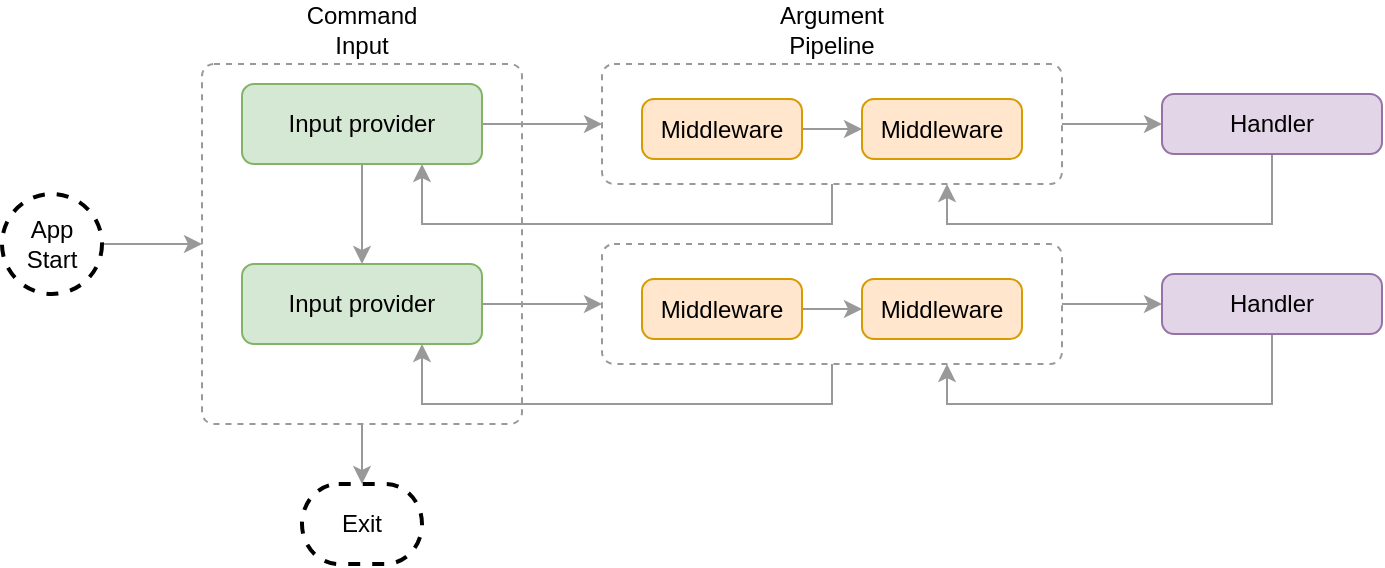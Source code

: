 <mxfile version="14.5.1" type="device"><diagram id="rFN18unvIVqhDe3HNqKS" name="Page-1"><mxGraphModel dx="1088" dy="968" grid="1" gridSize="10" guides="1" tooltips="1" connect="1" arrows="1" fold="1" page="0" pageScale="1" pageWidth="850" pageHeight="1100" math="0" shadow="0"><root><mxCell id="0"/><mxCell id="1" parent="0"/><mxCell id="E2MS3tGJ7QTL2qKhv_tm-17" style="edgeStyle=orthogonalEdgeStyle;rounded=0;orthogonalLoop=1;jettySize=auto;html=1;exitX=0.5;exitY=1;exitDx=0;exitDy=0;entryX=0.75;entryY=1;entryDx=0;entryDy=0;strokeColor=#999999;" edge="1" parent="1" source="E2MS3tGJ7QTL2qKhv_tm-11" target="E2MS3tGJ7QTL2qKhv_tm-2"><mxGeometry relative="1" as="geometry"/></mxCell><mxCell id="E2MS3tGJ7QTL2qKhv_tm-33" style="edgeStyle=orthogonalEdgeStyle;rounded=0;orthogonalLoop=1;jettySize=auto;html=1;exitX=1;exitY=0.5;exitDx=0;exitDy=0;entryX=0;entryY=0.5;entryDx=0;entryDy=0;strokeColor=#999999;" edge="1" parent="1" source="E2MS3tGJ7QTL2qKhv_tm-11" target="E2MS3tGJ7QTL2qKhv_tm-31"><mxGeometry relative="1" as="geometry"/></mxCell><mxCell id="E2MS3tGJ7QTL2qKhv_tm-11" value="" style="rounded=1;whiteSpace=wrap;html=1;absoluteArcSize=1;arcSize=12;fillColor=none;strokeColor=#999999;dashed=1;" vertex="1" parent="1"><mxGeometry x="310" y="280" width="230" height="60" as="geometry"/></mxCell><mxCell id="E2MS3tGJ7QTL2qKhv_tm-28" style="edgeStyle=orthogonalEdgeStyle;rounded=0;orthogonalLoop=1;jettySize=auto;html=1;exitX=0.5;exitY=1;exitDx=0;exitDy=0;entryX=0.5;entryY=0;entryDx=0;entryDy=0;entryPerimeter=0;strokeColor=#999999;" edge="1" parent="1" source="E2MS3tGJ7QTL2qKhv_tm-6"><mxGeometry relative="1" as="geometry"><mxPoint x="190" y="490" as="targetPoint"/></mxGeometry></mxCell><mxCell id="E2MS3tGJ7QTL2qKhv_tm-6" value="" style="rounded=1;whiteSpace=wrap;html=1;absoluteArcSize=1;arcSize=12;fillColor=none;strokeColor=#999999;dashed=1;" vertex="1" parent="1"><mxGeometry x="110" y="280" width="160" height="180" as="geometry"/></mxCell><mxCell id="E2MS3tGJ7QTL2qKhv_tm-23" style="edgeStyle=orthogonalEdgeStyle;rounded=0;orthogonalLoop=1;jettySize=auto;html=1;exitX=1;exitY=0.5;exitDx=0;exitDy=0;entryX=0;entryY=0.5;entryDx=0;entryDy=0;strokeColor=#999999;" edge="1" parent="1" source="E2MS3tGJ7QTL2qKhv_tm-1" target="E2MS3tGJ7QTL2qKhv_tm-19"><mxGeometry relative="1" as="geometry"/></mxCell><mxCell id="E2MS3tGJ7QTL2qKhv_tm-1" value="Input provider" style="rounded=1;whiteSpace=wrap;html=1;fillColor=#d5e8d4;strokeColor=#82b366;absoluteArcSize=1;arcSize=12;" vertex="1" parent="1"><mxGeometry x="130" y="380" width="120" height="40" as="geometry"/></mxCell><mxCell id="E2MS3tGJ7QTL2qKhv_tm-16" style="edgeStyle=orthogonalEdgeStyle;rounded=0;orthogonalLoop=1;jettySize=auto;html=1;exitX=1;exitY=0.5;exitDx=0;exitDy=0;entryX=0;entryY=0.5;entryDx=0;entryDy=0;strokeColor=#999999;" edge="1" parent="1" source="E2MS3tGJ7QTL2qKhv_tm-2" target="E2MS3tGJ7QTL2qKhv_tm-11"><mxGeometry relative="1" as="geometry"/></mxCell><mxCell id="E2MS3tGJ7QTL2qKhv_tm-18" style="edgeStyle=orthogonalEdgeStyle;rounded=0;orthogonalLoop=1;jettySize=auto;html=1;exitX=0.5;exitY=1;exitDx=0;exitDy=0;entryX=0.5;entryY=0;entryDx=0;entryDy=0;strokeColor=#999999;" edge="1" parent="1" source="E2MS3tGJ7QTL2qKhv_tm-2" target="E2MS3tGJ7QTL2qKhv_tm-1"><mxGeometry relative="1" as="geometry"/></mxCell><mxCell id="E2MS3tGJ7QTL2qKhv_tm-2" value="Input provider" style="rounded=1;whiteSpace=wrap;html=1;fillColor=#d5e8d4;strokeColor=#82b366;absoluteArcSize=1;arcSize=12;" vertex="1" parent="1"><mxGeometry x="130" y="290" width="120" height="40" as="geometry"/></mxCell><mxCell id="E2MS3tGJ7QTL2qKhv_tm-9" style="edgeStyle=orthogonalEdgeStyle;rounded=0;orthogonalLoop=1;jettySize=auto;html=1;exitX=1;exitY=0.5;exitDx=0;exitDy=0;entryX=0;entryY=0.5;entryDx=0;entryDy=0;strokeColor=#999999;" edge="1" parent="1" source="E2MS3tGJ7QTL2qKhv_tm-7" target="E2MS3tGJ7QTL2qKhv_tm-8"><mxGeometry relative="1" as="geometry"/></mxCell><mxCell id="E2MS3tGJ7QTL2qKhv_tm-7" value="Middleware" style="rounded=1;whiteSpace=wrap;html=1;fillColor=#ffe6cc;strokeColor=#d79b00;absoluteArcSize=1;arcSize=12;" vertex="1" parent="1"><mxGeometry x="330" y="297.5" width="80" height="30" as="geometry"/></mxCell><mxCell id="E2MS3tGJ7QTL2qKhv_tm-8" value="Middleware" style="rounded=1;whiteSpace=wrap;html=1;fillColor=#ffe6cc;strokeColor=#d79b00;absoluteArcSize=1;arcSize=12;" vertex="1" parent="1"><mxGeometry x="440" y="297.5" width="80" height="30" as="geometry"/></mxCell><mxCell id="E2MS3tGJ7QTL2qKhv_tm-12" value="Command Input" style="text;html=1;strokeColor=none;fillColor=none;align=center;verticalAlign=middle;whiteSpace=wrap;rounded=0;dashed=1;connectable=0;allowArrows=0;" vertex="1" parent="1"><mxGeometry x="170" y="253" width="40" height="20" as="geometry"/></mxCell><mxCell id="E2MS3tGJ7QTL2qKhv_tm-14" value="Argument Pipeline" style="text;html=1;strokeColor=none;fillColor=none;align=center;verticalAlign=middle;whiteSpace=wrap;rounded=0;dashed=1;connectable=0;allowArrows=0;" vertex="1" parent="1"><mxGeometry x="380" y="253" width="90" height="20" as="geometry"/></mxCell><mxCell id="E2MS3tGJ7QTL2qKhv_tm-24" style="edgeStyle=orthogonalEdgeStyle;rounded=0;orthogonalLoop=1;jettySize=auto;html=1;exitX=0.5;exitY=1;exitDx=0;exitDy=0;entryX=0.75;entryY=1;entryDx=0;entryDy=0;strokeColor=#999999;" edge="1" parent="1" source="E2MS3tGJ7QTL2qKhv_tm-19" target="E2MS3tGJ7QTL2qKhv_tm-1"><mxGeometry relative="1" as="geometry"/></mxCell><mxCell id="E2MS3tGJ7QTL2qKhv_tm-36" style="edgeStyle=orthogonalEdgeStyle;rounded=0;orthogonalLoop=1;jettySize=auto;html=1;exitX=1;exitY=0.5;exitDx=0;exitDy=0;entryX=0;entryY=0.5;entryDx=0;entryDy=0;strokeColor=#999999;" edge="1" parent="1" source="E2MS3tGJ7QTL2qKhv_tm-19" target="E2MS3tGJ7QTL2qKhv_tm-34"><mxGeometry relative="1" as="geometry"/></mxCell><mxCell id="E2MS3tGJ7QTL2qKhv_tm-19" value="" style="rounded=1;whiteSpace=wrap;html=1;absoluteArcSize=1;arcSize=12;fillColor=none;strokeColor=#999999;dashed=1;" vertex="1" parent="1"><mxGeometry x="310" y="370" width="230" height="60" as="geometry"/></mxCell><mxCell id="E2MS3tGJ7QTL2qKhv_tm-20" style="edgeStyle=orthogonalEdgeStyle;rounded=0;orthogonalLoop=1;jettySize=auto;html=1;exitX=1;exitY=0.5;exitDx=0;exitDy=0;entryX=0;entryY=0.5;entryDx=0;entryDy=0;strokeColor=#999999;" edge="1" source="E2MS3tGJ7QTL2qKhv_tm-21" target="E2MS3tGJ7QTL2qKhv_tm-22" parent="1"><mxGeometry relative="1" as="geometry"/></mxCell><mxCell id="E2MS3tGJ7QTL2qKhv_tm-21" value="Middleware" style="rounded=1;whiteSpace=wrap;html=1;fillColor=#ffe6cc;strokeColor=#d79b00;absoluteArcSize=1;arcSize=12;" vertex="1" parent="1"><mxGeometry x="330" y="387.5" width="80" height="30" as="geometry"/></mxCell><mxCell id="E2MS3tGJ7QTL2qKhv_tm-22" value="Middleware" style="rounded=1;whiteSpace=wrap;html=1;fillColor=#ffe6cc;strokeColor=#d79b00;absoluteArcSize=1;arcSize=12;" vertex="1" parent="1"><mxGeometry x="440" y="387.5" width="80" height="30" as="geometry"/></mxCell><mxCell id="E2MS3tGJ7QTL2qKhv_tm-29" style="edgeStyle=orthogonalEdgeStyle;rounded=0;orthogonalLoop=1;jettySize=auto;html=1;exitX=1;exitY=0.5;exitDx=0;exitDy=0;exitPerimeter=0;entryX=0;entryY=0.5;entryDx=0;entryDy=0;strokeColor=#999999;" edge="1" parent="1" source="E2MS3tGJ7QTL2qKhv_tm-25" target="E2MS3tGJ7QTL2qKhv_tm-6"><mxGeometry relative="1" as="geometry"/></mxCell><mxCell id="E2MS3tGJ7QTL2qKhv_tm-25" value="App&lt;br&gt;Start" style="strokeWidth=2;html=1;shape=mxgraph.flowchart.start_2;whiteSpace=wrap;dashed=1;fillColor=none;connectable=1;" vertex="1" parent="1"><mxGeometry x="10" y="345" width="50" height="50" as="geometry"/></mxCell><mxCell id="E2MS3tGJ7QTL2qKhv_tm-30" value="Exit" style="strokeWidth=2;html=1;shape=mxgraph.flowchart.terminator;whiteSpace=wrap;dashed=1;fillColor=none;" vertex="1" parent="1"><mxGeometry x="160" y="490" width="60" height="40" as="geometry"/></mxCell><mxCell id="E2MS3tGJ7QTL2qKhv_tm-37" style="edgeStyle=orthogonalEdgeStyle;rounded=0;orthogonalLoop=1;jettySize=auto;html=1;exitX=0.5;exitY=1;exitDx=0;exitDy=0;entryX=0.75;entryY=1;entryDx=0;entryDy=0;strokeColor=#999999;" edge="1" parent="1" source="E2MS3tGJ7QTL2qKhv_tm-31" target="E2MS3tGJ7QTL2qKhv_tm-11"><mxGeometry relative="1" as="geometry"/></mxCell><mxCell id="E2MS3tGJ7QTL2qKhv_tm-31" value="Handler" style="rounded=1;whiteSpace=wrap;html=1;fillColor=#e1d5e7;strokeColor=#9673a6;absoluteArcSize=1;arcSize=12;" vertex="1" parent="1"><mxGeometry x="590" y="295" width="110" height="30" as="geometry"/></mxCell><mxCell id="E2MS3tGJ7QTL2qKhv_tm-38" style="edgeStyle=orthogonalEdgeStyle;rounded=0;orthogonalLoop=1;jettySize=auto;html=1;exitX=0.5;exitY=1;exitDx=0;exitDy=0;entryX=0.75;entryY=1;entryDx=0;entryDy=0;strokeColor=#999999;" edge="1" parent="1" source="E2MS3tGJ7QTL2qKhv_tm-34" target="E2MS3tGJ7QTL2qKhv_tm-19"><mxGeometry relative="1" as="geometry"/></mxCell><mxCell id="E2MS3tGJ7QTL2qKhv_tm-34" value="Handler" style="rounded=1;whiteSpace=wrap;html=1;fillColor=#e1d5e7;strokeColor=#9673a6;absoluteArcSize=1;arcSize=12;" vertex="1" parent="1"><mxGeometry x="590" y="385" width="110" height="30" as="geometry"/></mxCell></root></mxGraphModel></diagram></mxfile>